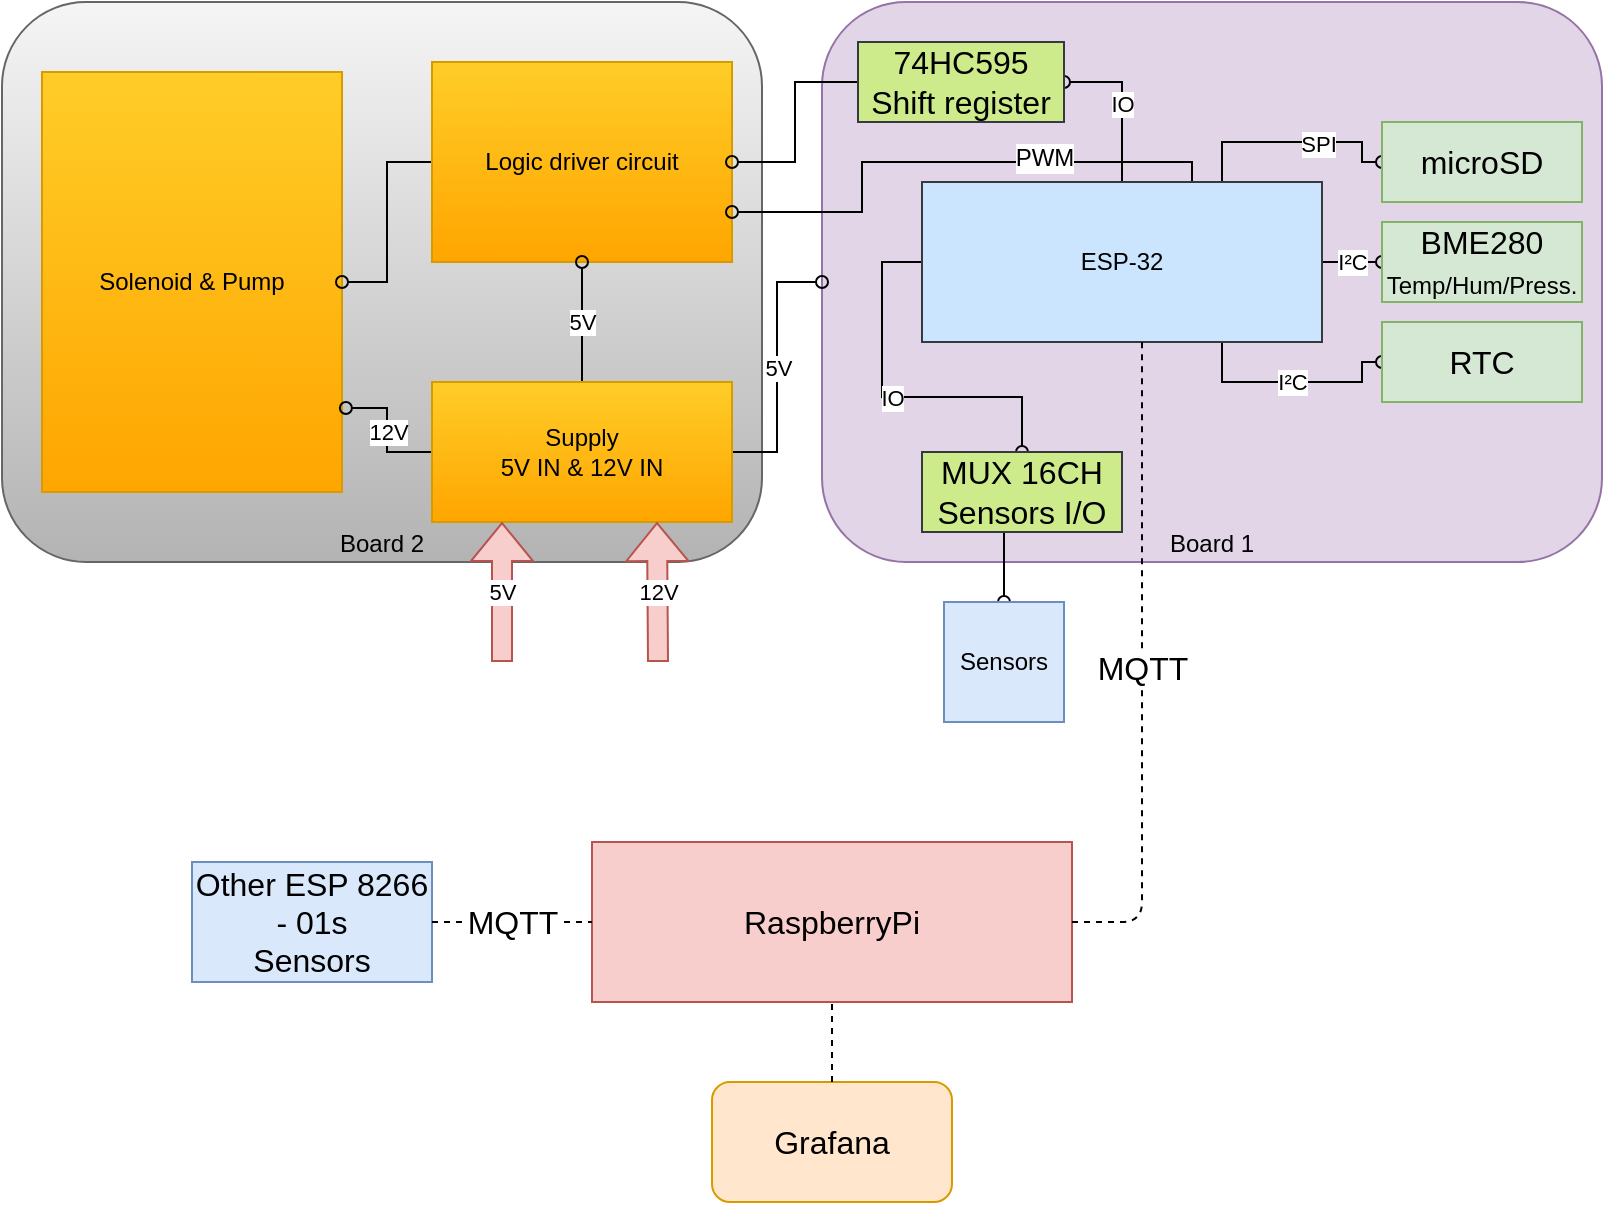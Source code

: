 <mxfile version="20.0.1" type="device"><diagram id="n1zIoOiquqSD_J1ILSt7" name="Seite-1"><mxGraphModel dx="1221" dy="672" grid="1" gridSize="10" guides="1" tooltips="1" connect="1" arrows="1" fold="1" page="1" pageScale="1" pageWidth="827" pageHeight="1169" math="0" shadow="0"><root><mxCell id="0"/><mxCell id="1" parent="0"/><mxCell id="jFfCA4CUj5SxDFEi9eC1-26" value="Board 1" style="rounded=1;whiteSpace=wrap;html=1;fillColor=#e1d5e7;strokeColor=#9673a6;verticalAlign=bottom;" parent="1" vertex="1"><mxGeometry x="420" y="10" width="390" height="280" as="geometry"/></mxCell><mxCell id="jFfCA4CUj5SxDFEi9eC1-27" value="Board 2" style="rounded=1;whiteSpace=wrap;html=1;fillColor=#f5f5f5;strokeColor=#666666;gradientColor=#b3b3b3;align=center;horizontal=1;verticalAlign=bottom;" parent="1" vertex="1"><mxGeometry x="10" y="10" width="380" height="280" as="geometry"/></mxCell><mxCell id="jFfCA4CUj5SxDFEi9eC1-28" value="Solenoid &amp;amp; Pump" style="rounded=0;whiteSpace=wrap;html=1;align=center;gradientColor=#ffa500;fillColor=#ffcd28;strokeColor=#d79b00;" parent="1" vertex="1"><mxGeometry x="30" y="45" width="150" height="210" as="geometry"/></mxCell><mxCell id="jFfCA4CUj5SxDFEi9eC1-31" style="edgeStyle=orthogonalEdgeStyle;rounded=0;orthogonalLoop=1;jettySize=auto;html=1;exitX=0;exitY=0.5;exitDx=0;exitDy=0;endArrow=oval;endFill=0;" parent="1" source="jFfCA4CUj5SxDFEi9eC1-29" target="jFfCA4CUj5SxDFEi9eC1-28" edge="1"><mxGeometry relative="1" as="geometry"/></mxCell><mxCell id="jFfCA4CUj5SxDFEi9eC1-29" value="Logic driver circuit" style="rounded=0;whiteSpace=wrap;html=1;align=center;gradientColor=#ffa500;fillColor=#ffcd28;strokeColor=#d79b00;" parent="1" vertex="1"><mxGeometry x="225" y="40" width="150" height="100" as="geometry"/></mxCell><mxCell id="jFfCA4CUj5SxDFEi9eC1-33" value="12V" style="edgeStyle=orthogonalEdgeStyle;rounded=0;orthogonalLoop=1;jettySize=auto;html=1;exitX=0;exitY=0.5;exitDx=0;exitDy=0;entryX=1.013;entryY=0.8;entryDx=0;entryDy=0;entryPerimeter=0;endArrow=oval;endFill=0;" parent="1" source="jFfCA4CUj5SxDFEi9eC1-32" target="jFfCA4CUj5SxDFEi9eC1-28" edge="1"><mxGeometry relative="1" as="geometry"/></mxCell><mxCell id="jFfCA4CUj5SxDFEi9eC1-34" value="5V" style="edgeStyle=orthogonalEdgeStyle;rounded=0;orthogonalLoop=1;jettySize=auto;html=1;exitX=0.5;exitY=0;exitDx=0;exitDy=0;entryX=0.5;entryY=1;entryDx=0;entryDy=0;endArrow=oval;endFill=0;" parent="1" source="jFfCA4CUj5SxDFEi9eC1-32" target="jFfCA4CUj5SxDFEi9eC1-29" edge="1"><mxGeometry relative="1" as="geometry"/></mxCell><mxCell id="jFfCA4CUj5SxDFEi9eC1-51" value="5V" style="edgeStyle=orthogonalEdgeStyle;rounded=0;orthogonalLoop=1;jettySize=auto;html=1;exitX=1;exitY=0.5;exitDx=0;exitDy=0;endArrow=oval;endFill=0;" parent="1" source="jFfCA4CUj5SxDFEi9eC1-32" target="jFfCA4CUj5SxDFEi9eC1-26" edge="1"><mxGeometry relative="1" as="geometry"/></mxCell><mxCell id="jFfCA4CUj5SxDFEi9eC1-32" value="Supply&lt;br&gt;5V IN &amp;amp; 12V IN" style="rounded=0;whiteSpace=wrap;html=1;align=center;gradientColor=#ffa500;fillColor=#ffcd28;strokeColor=#d79b00;" parent="1" vertex="1"><mxGeometry x="225" y="200" width="150" height="70" as="geometry"/></mxCell><mxCell id="jFfCA4CUj5SxDFEi9eC1-40" style="edgeStyle=orthogonalEdgeStyle;rounded=0;orthogonalLoop=1;jettySize=auto;html=1;exitX=0.25;exitY=0;exitDx=0;exitDy=0;entryX=1;entryY=0.75;entryDx=0;entryDy=0;endArrow=oval;endFill=0;" parent="1" source="jFfCA4CUj5SxDFEi9eC1-36" target="jFfCA4CUj5SxDFEi9eC1-29" edge="1"><mxGeometry relative="1" as="geometry"><Array as="points"><mxPoint x="605" y="90"/><mxPoint x="440" y="90"/><mxPoint x="440" y="115"/></Array></mxGeometry></mxCell><mxCell id="jFfCA4CUj5SxDFEi9eC1-41" value="PWM" style="text;html=1;resizable=0;points=[];align=center;verticalAlign=middle;labelBackgroundColor=#ffffff;" parent="jFfCA4CUj5SxDFEi9eC1-40" vertex="1" connectable="0"><mxGeometry x="-0.034" y="-2" relative="1" as="geometry"><mxPoint as="offset"/></mxGeometry></mxCell><mxCell id="jFfCA4CUj5SxDFEi9eC1-42" value="IO" style="edgeStyle=orthogonalEdgeStyle;rounded=0;orthogonalLoop=1;jettySize=auto;html=1;exitX=0.5;exitY=0;exitDx=0;exitDy=0;entryX=1;entryY=0.5;entryDx=0;entryDy=0;endArrow=oval;endFill=0;" parent="1" source="jFfCA4CUj5SxDFEi9eC1-36" target="jFfCA4CUj5SxDFEi9eC1-38" edge="1"><mxGeometry relative="1" as="geometry"/></mxCell><mxCell id="jFfCA4CUj5SxDFEi9eC1-47" value="IO" style="edgeStyle=orthogonalEdgeStyle;rounded=0;orthogonalLoop=1;jettySize=auto;html=1;exitX=0;exitY=0.5;exitDx=0;exitDy=0;entryX=0.5;entryY=0;entryDx=0;entryDy=0;endArrow=oval;endFill=0;" parent="1" source="jFfCA4CUj5SxDFEi9eC1-36" target="jFfCA4CUj5SxDFEi9eC1-37" edge="1"><mxGeometry relative="1" as="geometry"/></mxCell><mxCell id="jFfCA4CUj5SxDFEi9eC1-48" value="I²C" style="edgeStyle=orthogonalEdgeStyle;rounded=0;orthogonalLoop=1;jettySize=auto;html=1;exitX=1;exitY=0.5;exitDx=0;exitDy=0;entryX=0;entryY=0.5;entryDx=0;entryDy=0;endArrow=oval;endFill=0;" parent="1" source="jFfCA4CUj5SxDFEi9eC1-36" target="jFfCA4CUj5SxDFEi9eC1-44" edge="1"><mxGeometry relative="1" as="geometry"/></mxCell><mxCell id="jFfCA4CUj5SxDFEi9eC1-49" style="edgeStyle=orthogonalEdgeStyle;rounded=0;orthogonalLoop=1;jettySize=auto;html=1;exitX=0.75;exitY=0;exitDx=0;exitDy=0;entryX=0;entryY=0.5;entryDx=0;entryDy=0;endArrow=oval;endFill=0;" parent="1" source="jFfCA4CUj5SxDFEi9eC1-36" target="jFfCA4CUj5SxDFEi9eC1-45" edge="1"><mxGeometry relative="1" as="geometry"/></mxCell><mxCell id="VLABY8UPOeWIcyMBZWEg-1" value="SPI" style="edgeLabel;html=1;align=center;verticalAlign=middle;resizable=0;points=[];" vertex="1" connectable="0" parent="jFfCA4CUj5SxDFEi9eC1-49"><mxGeometry x="0.233" y="-1" relative="1" as="geometry"><mxPoint as="offset"/></mxGeometry></mxCell><mxCell id="jFfCA4CUj5SxDFEi9eC1-50" value="I²C" style="edgeStyle=orthogonalEdgeStyle;rounded=0;orthogonalLoop=1;jettySize=auto;html=1;exitX=0.75;exitY=1;exitDx=0;exitDy=0;entryX=0;entryY=0.5;entryDx=0;entryDy=0;endArrow=oval;endFill=0;" parent="1" source="jFfCA4CUj5SxDFEi9eC1-36" target="jFfCA4CUj5SxDFEi9eC1-43" edge="1"><mxGeometry relative="1" as="geometry"/></mxCell><mxCell id="jFfCA4CUj5SxDFEi9eC1-36" value="ESP-32" style="rounded=0;whiteSpace=wrap;html=1;align=center;fillColor=#cce5ff;strokeColor=#36393d;" parent="1" vertex="1"><mxGeometry x="470" y="100" width="200" height="80" as="geometry"/></mxCell><mxCell id="jFfCA4CUj5SxDFEi9eC1-53" style="edgeStyle=orthogonalEdgeStyle;rounded=0;orthogonalLoop=1;jettySize=auto;html=1;exitX=0.5;exitY=1;exitDx=0;exitDy=0;entryX=0.5;entryY=0;entryDx=0;entryDy=0;endArrow=oval;endFill=0;" parent="1" source="jFfCA4CUj5SxDFEi9eC1-37" target="jFfCA4CUj5SxDFEi9eC1-52" edge="1"><mxGeometry relative="1" as="geometry"/></mxCell><mxCell id="jFfCA4CUj5SxDFEi9eC1-37" value="MUX 16CH&lt;br&gt;Sensors I/O" style="rounded=0;whiteSpace=wrap;html=1;fontSize=16;fillColor=#cdeb8b;strokeColor=#36393d;" parent="1" vertex="1"><mxGeometry x="470" y="235" width="100" height="40" as="geometry"/></mxCell><mxCell id="jFfCA4CUj5SxDFEi9eC1-39" style="edgeStyle=orthogonalEdgeStyle;rounded=0;orthogonalLoop=1;jettySize=auto;html=1;exitX=0;exitY=0.5;exitDx=0;exitDy=0;endArrow=oval;endFill=0;" parent="1" source="jFfCA4CUj5SxDFEi9eC1-38" target="jFfCA4CUj5SxDFEi9eC1-29" edge="1"><mxGeometry relative="1" as="geometry"/></mxCell><mxCell id="jFfCA4CUj5SxDFEi9eC1-38" value="74HC595&lt;br&gt;Shift register" style="rounded=0;whiteSpace=wrap;html=1;fontSize=16;fillColor=#cdeb8b;strokeColor=#36393d;" parent="1" vertex="1"><mxGeometry x="438" y="30" width="103" height="40" as="geometry"/></mxCell><mxCell id="jFfCA4CUj5SxDFEi9eC1-43" value="RTC" style="rounded=0;whiteSpace=wrap;html=1;fontSize=16;fillColor=#d5e8d4;strokeColor=#82b366;gradientColor=none;" parent="1" vertex="1"><mxGeometry x="700" y="170" width="100" height="40" as="geometry"/></mxCell><mxCell id="jFfCA4CUj5SxDFEi9eC1-44" value="BME280&lt;br&gt;&lt;font style=&quot;font-size: 12px&quot;&gt;Temp/Hum/Press.&lt;/font&gt;" style="rounded=0;whiteSpace=wrap;html=1;fontSize=16;fillColor=#d5e8d4;strokeColor=#82b366;" parent="1" vertex="1"><mxGeometry x="700" y="120" width="100" height="40" as="geometry"/></mxCell><mxCell id="jFfCA4CUj5SxDFEi9eC1-45" value="microSD" style="rounded=0;whiteSpace=wrap;html=1;fontSize=16;fillColor=#d5e8d4;strokeColor=#82b366;" parent="1" vertex="1"><mxGeometry x="700" y="70" width="100" height="40" as="geometry"/></mxCell><mxCell id="jFfCA4CUj5SxDFEi9eC1-52" value="Sensors" style="rounded=0;whiteSpace=wrap;html=1;fillColor=#dae8fc;strokeColor=#6c8ebf;" parent="1" vertex="1"><mxGeometry x="481" y="310" width="60" height="60" as="geometry"/></mxCell><mxCell id="jFfCA4CUj5SxDFEi9eC1-61" value="RaspberryPi" style="rounded=0;whiteSpace=wrap;html=1;fontSize=16;fillColor=#f8cecc;strokeColor=#b85450;" parent="1" vertex="1"><mxGeometry x="305" y="430" width="240" height="80" as="geometry"/></mxCell><mxCell id="jFfCA4CUj5SxDFEi9eC1-62" value="MQTT" style="endArrow=none;dashed=1;html=1;fontSize=16;exitX=1;exitY=0.5;exitDx=0;exitDy=0;" parent="1" source="jFfCA4CUj5SxDFEi9eC1-61" edge="1"><mxGeometry width="50" height="50" relative="1" as="geometry"><mxPoint x="760" y="290" as="sourcePoint"/><mxPoint x="580" y="180" as="targetPoint"/><Array as="points"><mxPoint x="580" y="470"/><mxPoint x="580" y="220"/></Array></mxGeometry></mxCell><mxCell id="jFfCA4CUj5SxDFEi9eC1-63" value="Other ESP 8266 - 01s&lt;br&gt;Sensors" style="rounded=0;whiteSpace=wrap;html=1;fontSize=16;fillColor=#dae8fc;strokeColor=#6c8ebf;" parent="1" vertex="1"><mxGeometry x="105" y="440" width="120" height="60" as="geometry"/></mxCell><mxCell id="jFfCA4CUj5SxDFEi9eC1-64" value="MQTT" style="endArrow=none;dashed=1;html=1;fontSize=16;entryX=0;entryY=0.5;entryDx=0;entryDy=0;" parent="1" source="jFfCA4CUj5SxDFEi9eC1-63" target="jFfCA4CUj5SxDFEi9eC1-61" edge="1"><mxGeometry width="50" height="50" relative="1" as="geometry"><mxPoint x="225" y="520" as="sourcePoint"/><mxPoint x="295.711" y="470" as="targetPoint"/></mxGeometry></mxCell><mxCell id="jFfCA4CUj5SxDFEi9eC1-65" value="Grafana" style="rounded=1;whiteSpace=wrap;html=1;fontSize=16;fillColor=#ffe6cc;strokeColor=#d79b00;" parent="1" vertex="1"><mxGeometry x="365" y="550" width="120" height="60" as="geometry"/></mxCell><mxCell id="jFfCA4CUj5SxDFEi9eC1-66" value="" style="endArrow=none;dashed=1;html=1;fontSize=16;entryX=0.5;entryY=1;entryDx=0;entryDy=0;" parent="1" source="jFfCA4CUj5SxDFEi9eC1-65" target="jFfCA4CUj5SxDFEi9eC1-61" edge="1"><mxGeometry width="50" height="50" relative="1" as="geometry"><mxPoint x="405" y="550" as="sourcePoint"/><mxPoint x="435" y="520" as="targetPoint"/></mxGeometry></mxCell><mxCell id="VLABY8UPOeWIcyMBZWEg-2" value="5V" style="shape=flexArrow;endArrow=classic;html=1;rounded=0;fillColor=#f8cecc;strokeColor=#b85450;" edge="1" parent="1"><mxGeometry width="50" height="50" relative="1" as="geometry"><mxPoint x="260" y="340" as="sourcePoint"/><mxPoint x="260" y="270" as="targetPoint"/></mxGeometry></mxCell><mxCell id="VLABY8UPOeWIcyMBZWEg-3" value="12V" style="shape=flexArrow;endArrow=classic;html=1;rounded=0;entryX=0.75;entryY=1;entryDx=0;entryDy=0;fillColor=#f8cecc;strokeColor=#b85450;" edge="1" parent="1" target="jFfCA4CUj5SxDFEi9eC1-32"><mxGeometry width="50" height="50" relative="1" as="geometry"><mxPoint x="338" y="340" as="sourcePoint"/><mxPoint x="320" y="260" as="targetPoint"/></mxGeometry></mxCell></root></mxGraphModel></diagram></mxfile>